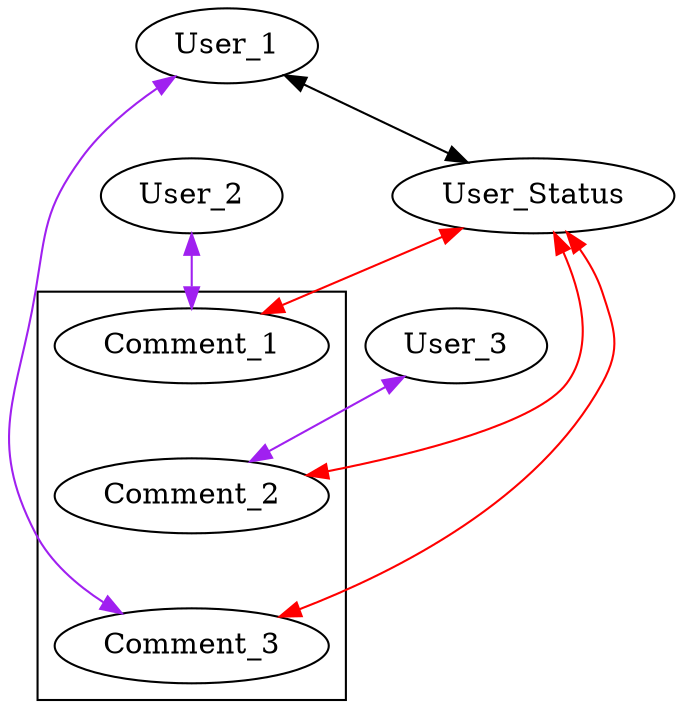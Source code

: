 digraph social_micro_thread {
	User_1;
	User_2;
	User_3;
	User_Status;

	subgraph cluster_a {
		edge[style=invis]
		Comment_1 -> Comment_2 -> Comment_3;
	}
	User_1 -> User_Status [dir="both"];
	subgraph {
		edge[color="red" dir="both"]
		User_Status -> Comment_1;
		User_Status -> Comment_2;
		User_Status -> Comment_3;
	}
	
	subgraph {
		edge[color="purple" dir="both"]
		User_2 -> Comment_1;
		User_3 -> Comment_2;
		User_1 -> Comment_3;
	}
	
}